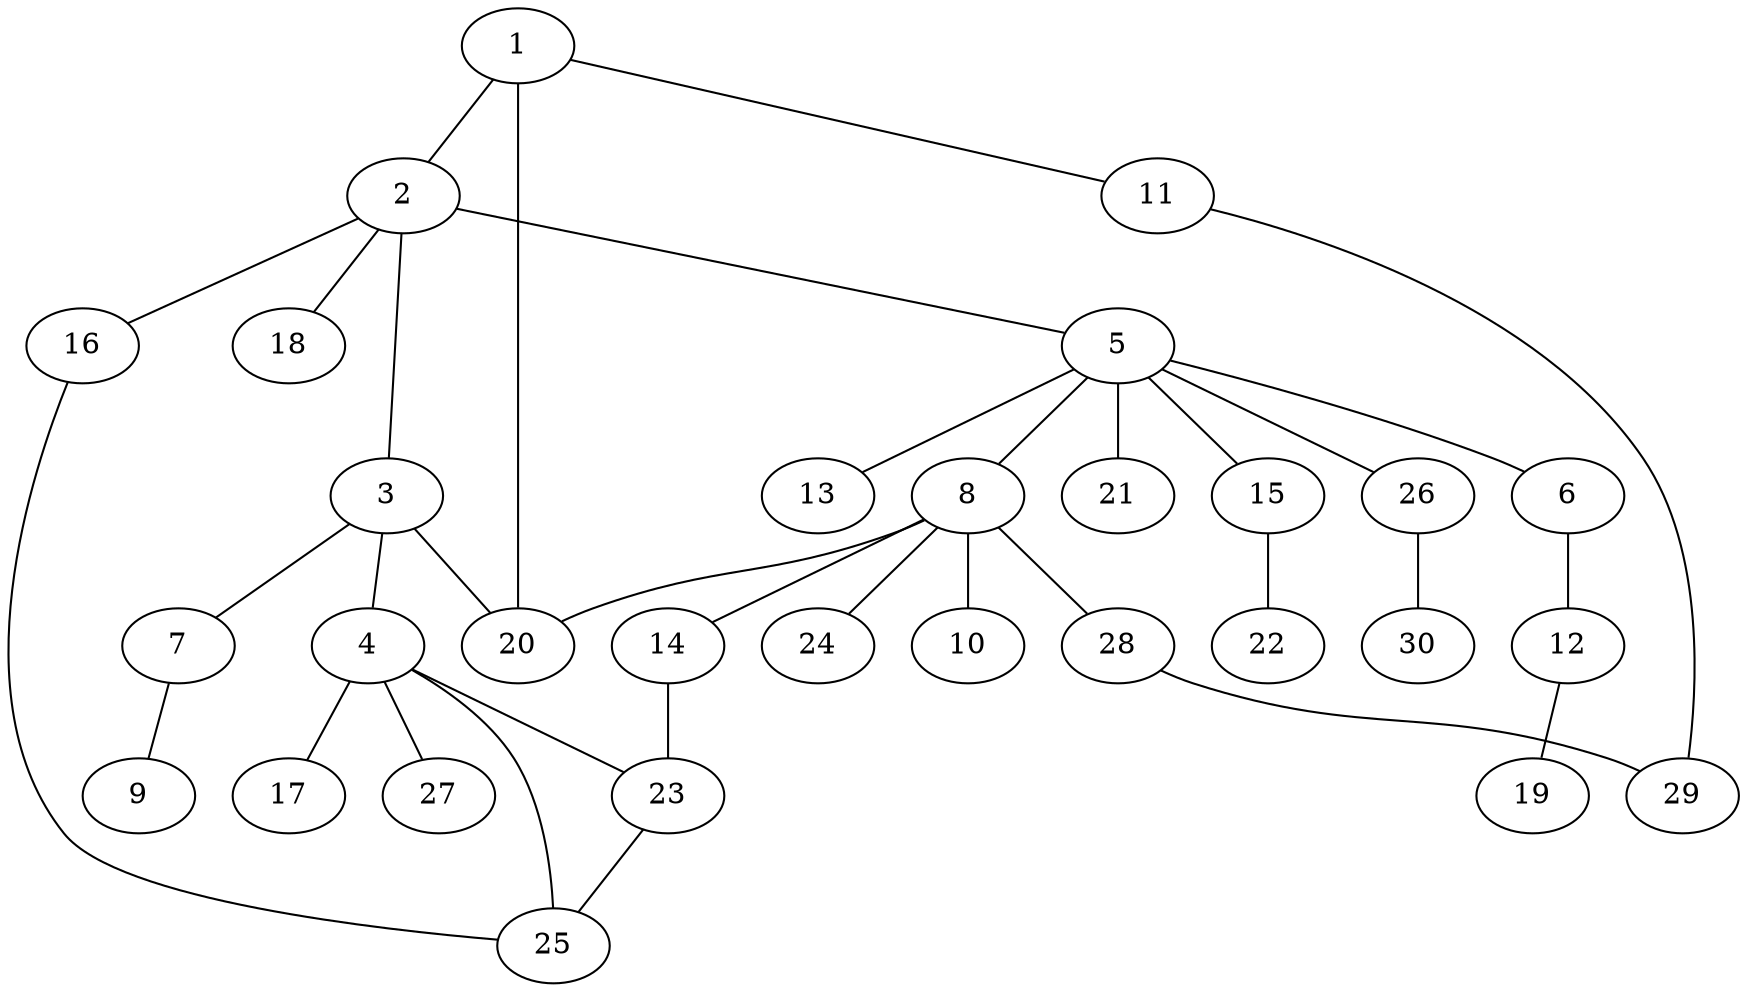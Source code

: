 graph graphname {1--2
1--11
1--20
2--3
2--5
2--16
2--18
3--4
3--7
3--20
4--17
4--23
4--25
4--27
5--6
5--8
5--13
5--15
5--21
5--26
6--12
7--9
8--10
8--14
8--20
8--24
8--28
11--29
12--19
14--23
15--22
16--25
23--25
26--30
28--29
}